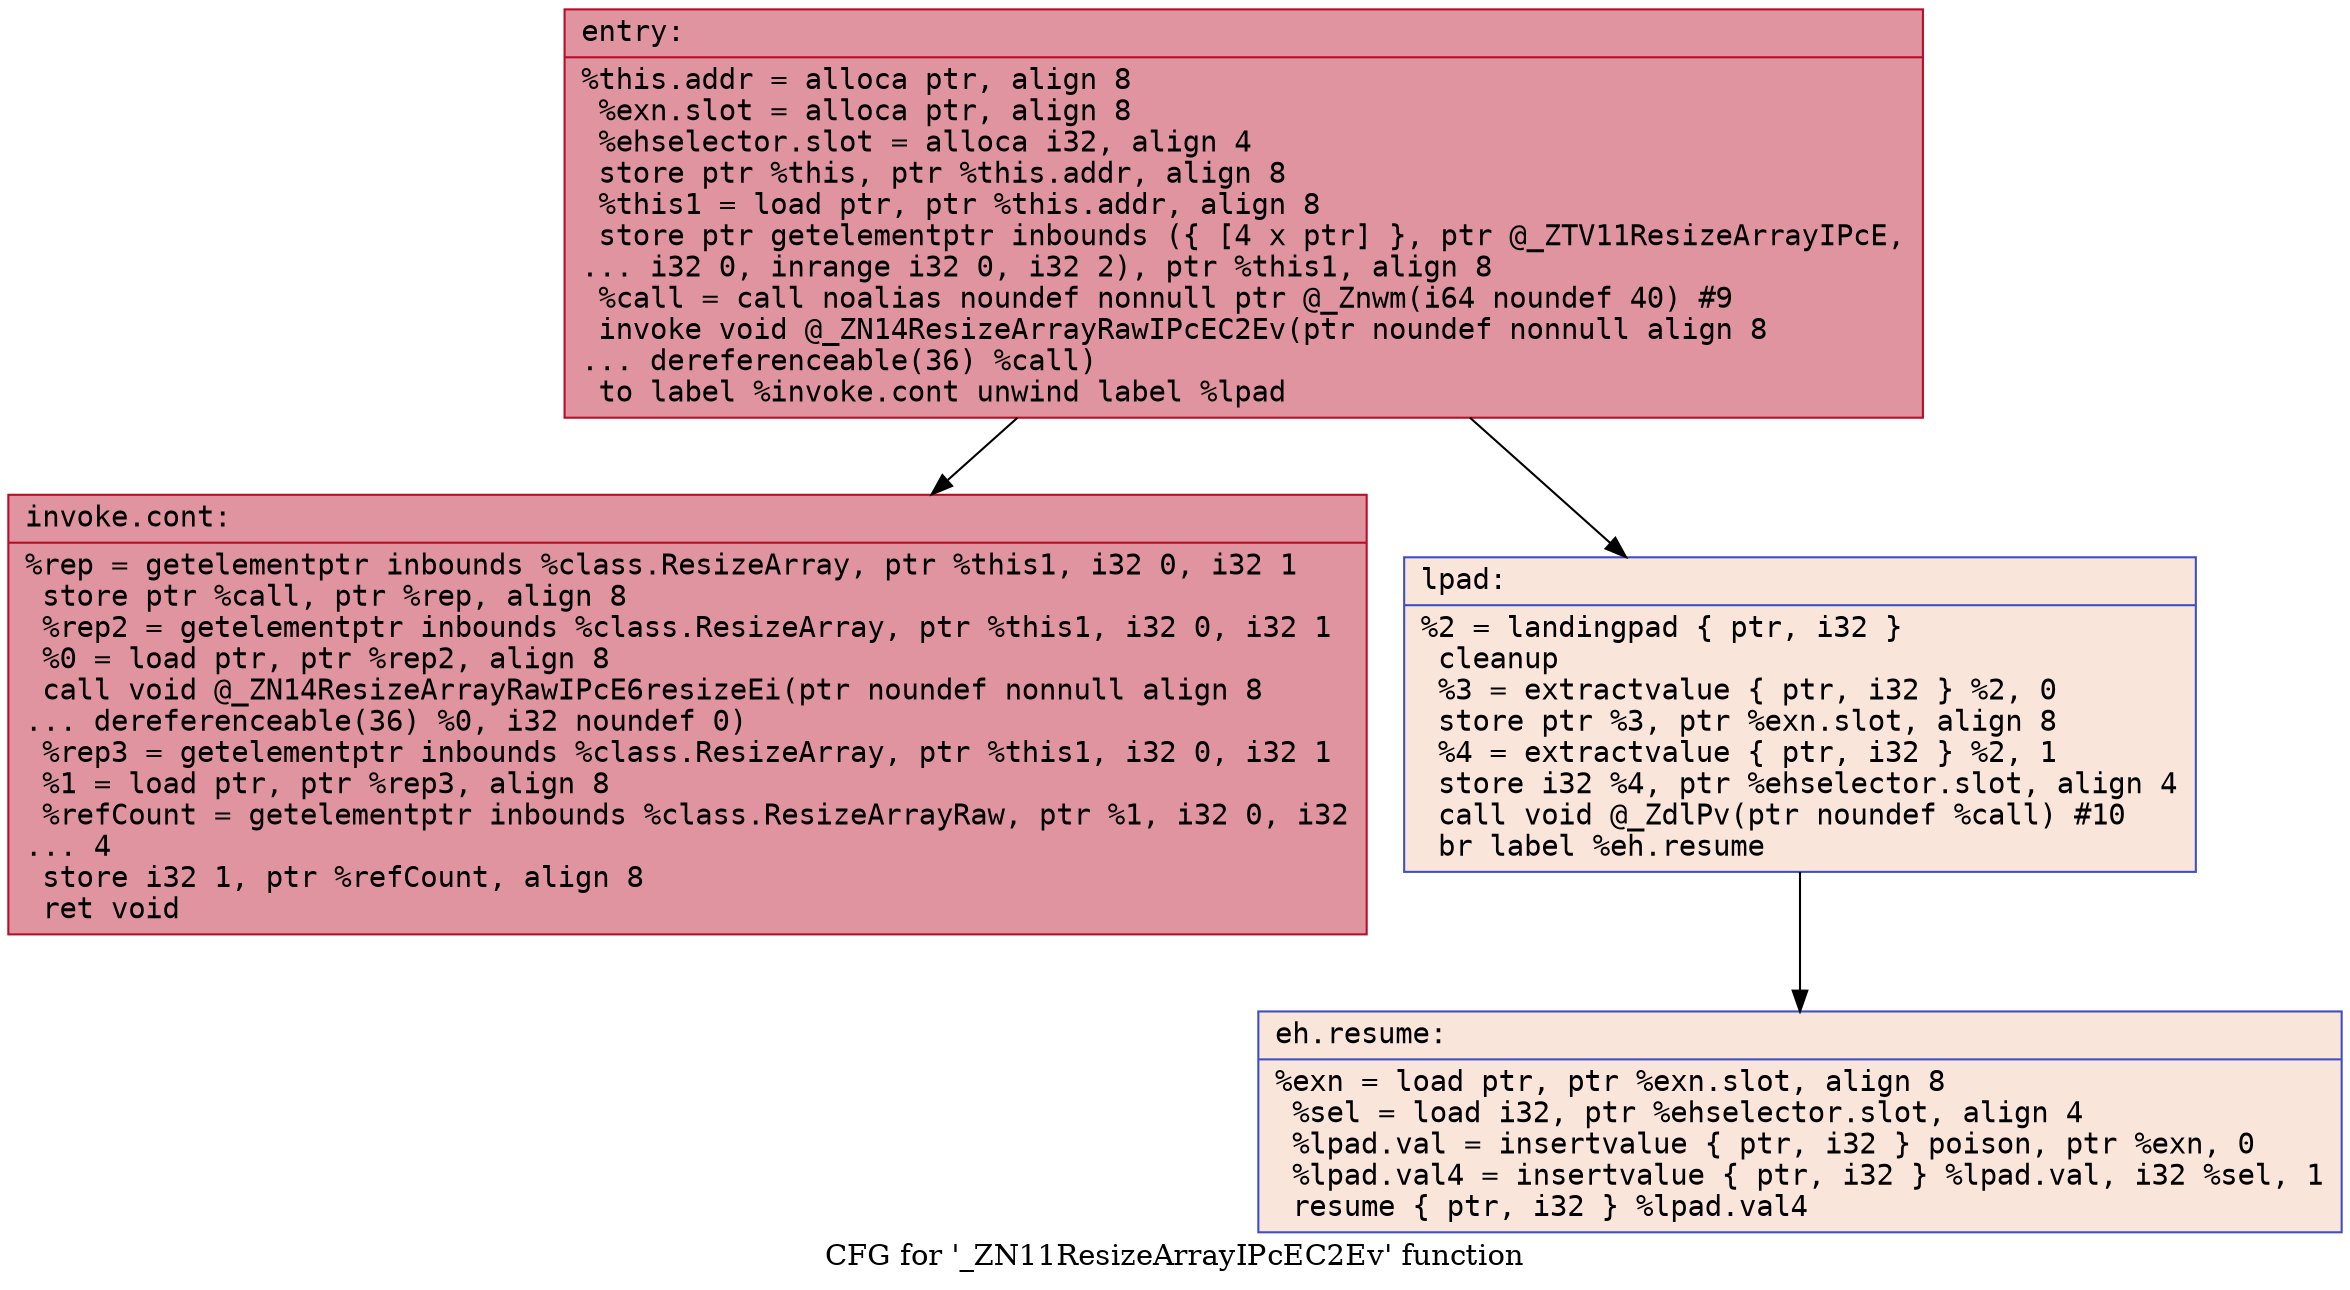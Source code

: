 digraph "CFG for '_ZN11ResizeArrayIPcEC2Ev' function" {
	label="CFG for '_ZN11ResizeArrayIPcEC2Ev' function";

	Node0x55775c3bdf50 [shape=record,color="#b70d28ff", style=filled, fillcolor="#b70d2870" fontname="Courier",label="{entry:\l|  %this.addr = alloca ptr, align 8\l  %exn.slot = alloca ptr, align 8\l  %ehselector.slot = alloca i32, align 4\l  store ptr %this, ptr %this.addr, align 8\l  %this1 = load ptr, ptr %this.addr, align 8\l  store ptr getelementptr inbounds (\{ [4 x ptr] \}, ptr @_ZTV11ResizeArrayIPcE,\l... i32 0, inrange i32 0, i32 2), ptr %this1, align 8\l  %call = call noalias noundef nonnull ptr @_Znwm(i64 noundef 40) #9\l  invoke void @_ZN14ResizeArrayRawIPcEC2Ev(ptr noundef nonnull align 8\l... dereferenceable(36) %call)\l          to label %invoke.cont unwind label %lpad\l}"];
	Node0x55775c3bdf50 -> Node0x55775c3be4d0[tooltip="entry -> invoke.cont\nProbability 100.00%" ];
	Node0x55775c3bdf50 -> Node0x55775c3be520[tooltip="entry -> lpad\nProbability 0.00%" ];
	Node0x55775c3be4d0 [shape=record,color="#b70d28ff", style=filled, fillcolor="#b70d2870" fontname="Courier",label="{invoke.cont:\l|  %rep = getelementptr inbounds %class.ResizeArray, ptr %this1, i32 0, i32 1\l  store ptr %call, ptr %rep, align 8\l  %rep2 = getelementptr inbounds %class.ResizeArray, ptr %this1, i32 0, i32 1\l  %0 = load ptr, ptr %rep2, align 8\l  call void @_ZN14ResizeArrayRawIPcE6resizeEi(ptr noundef nonnull align 8\l... dereferenceable(36) %0, i32 noundef 0)\l  %rep3 = getelementptr inbounds %class.ResizeArray, ptr %this1, i32 0, i32 1\l  %1 = load ptr, ptr %rep3, align 8\l  %refCount = getelementptr inbounds %class.ResizeArrayRaw, ptr %1, i32 0, i32\l... 4\l  store i32 1, ptr %refCount, align 8\l  ret void\l}"];
	Node0x55775c3be520 [shape=record,color="#3d50c3ff", style=filled, fillcolor="#f4c5ad70" fontname="Courier",label="{lpad:\l|  %2 = landingpad \{ ptr, i32 \}\l          cleanup\l  %3 = extractvalue \{ ptr, i32 \} %2, 0\l  store ptr %3, ptr %exn.slot, align 8\l  %4 = extractvalue \{ ptr, i32 \} %2, 1\l  store i32 %4, ptr %ehselector.slot, align 4\l  call void @_ZdlPv(ptr noundef %call) #10\l  br label %eh.resume\l}"];
	Node0x55775c3be520 -> Node0x55775c3bf3c0[tooltip="lpad -> eh.resume\nProbability 100.00%" ];
	Node0x55775c3bf3c0 [shape=record,color="#3d50c3ff", style=filled, fillcolor="#f4c5ad70" fontname="Courier",label="{eh.resume:\l|  %exn = load ptr, ptr %exn.slot, align 8\l  %sel = load i32, ptr %ehselector.slot, align 4\l  %lpad.val = insertvalue \{ ptr, i32 \} poison, ptr %exn, 0\l  %lpad.val4 = insertvalue \{ ptr, i32 \} %lpad.val, i32 %sel, 1\l  resume \{ ptr, i32 \} %lpad.val4\l}"];
}
